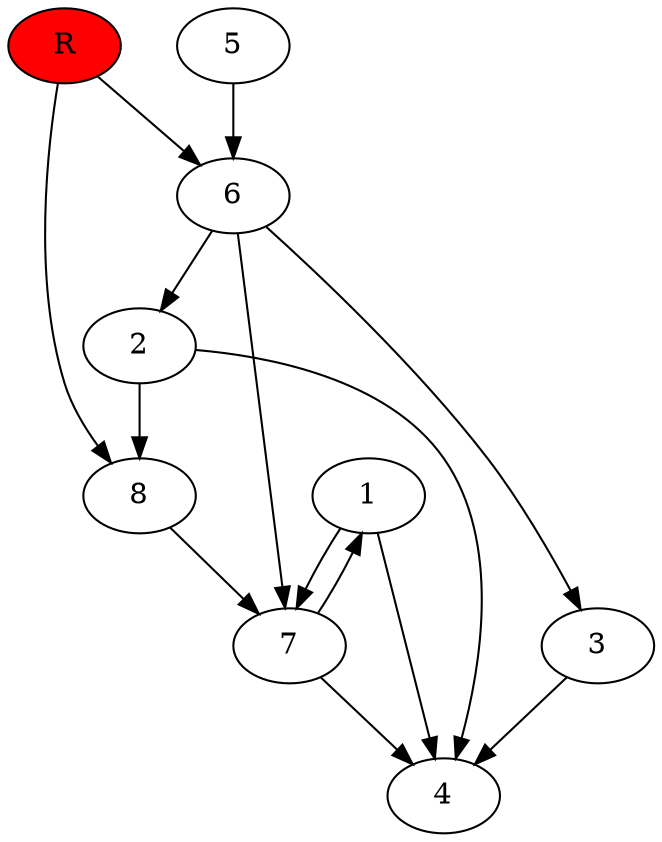 digraph prb65180 {
	1
	2
	3
	4
	5
	6
	7
	8
	R [fillcolor="#ff0000" style=filled]
	1 -> 4
	1 -> 7
	2 -> 4
	2 -> 8
	3 -> 4
	5 -> 6
	6 -> 2
	6 -> 3
	6 -> 7
	7 -> 1
	7 -> 4
	8 -> 7
	R -> 6
	R -> 8
}
